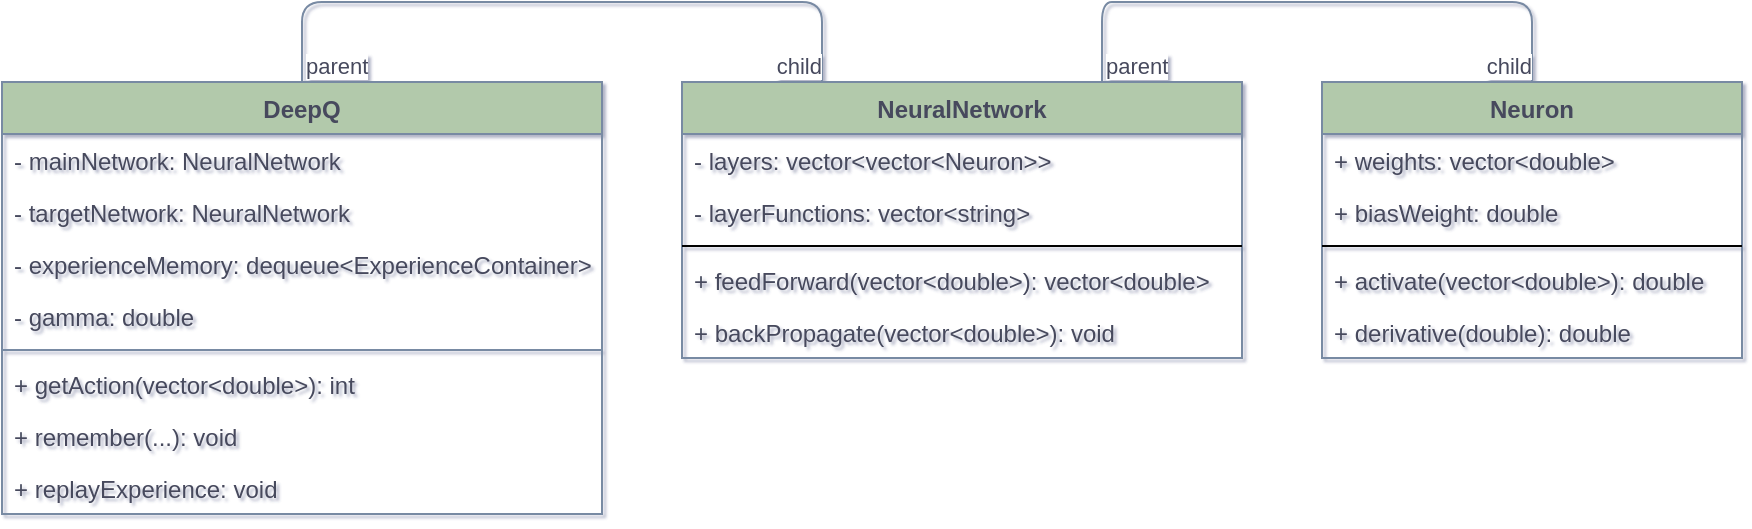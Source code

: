 <mxfile version="17.4.2" type="device"><diagram id="RoXBs8w3FcZrnswpNlQR" name="Page-1"><mxGraphModel dx="1102" dy="857" grid="1" gridSize="10" guides="1" tooltips="1" connect="1" arrows="1" fold="1" page="1" pageScale="1" pageWidth="1169" pageHeight="1654" math="0" shadow="1"><root><mxCell id="0"/><mxCell id="1" parent="0"/><mxCell id="80yqTRW6UVW2Sh8njOJa-1" value="DeepQ" style="swimlane;fontStyle=1;align=center;verticalAlign=top;childLayout=stackLayout;horizontal=1;startSize=26;horizontalStack=0;resizeParent=1;resizeParentMax=0;resizeLast=0;collapsible=1;marginBottom=0;fillColor=#B2C9AB;strokeColor=#788AA3;fontColor=#46495D;" vertex="1" parent="1"><mxGeometry x="80" y="120" width="300" height="216" as="geometry"/></mxCell><mxCell id="80yqTRW6UVW2Sh8njOJa-2" value="- mainNetwork: NeuralNetwork" style="text;strokeColor=none;fillColor=none;align=left;verticalAlign=top;spacingLeft=4;spacingRight=4;overflow=hidden;rotatable=0;points=[[0,0.5],[1,0.5]];portConstraint=eastwest;fontColor=#46495D;" vertex="1" parent="80yqTRW6UVW2Sh8njOJa-1"><mxGeometry y="26" width="300" height="26" as="geometry"/></mxCell><mxCell id="80yqTRW6UVW2Sh8njOJa-5" value="- targetNetwork: NeuralNetwork" style="text;strokeColor=none;fillColor=none;align=left;verticalAlign=top;spacingLeft=4;spacingRight=4;overflow=hidden;rotatable=0;points=[[0,0.5],[1,0.5]];portConstraint=eastwest;rounded=0;sketch=0;fontColor=#46495D;" vertex="1" parent="80yqTRW6UVW2Sh8njOJa-1"><mxGeometry y="52" width="300" height="26" as="geometry"/></mxCell><mxCell id="80yqTRW6UVW2Sh8njOJa-6" value="- experienceMemory: dequeue&lt;ExperienceContainer&gt;" style="text;strokeColor=none;fillColor=none;align=left;verticalAlign=top;spacingLeft=4;spacingRight=4;overflow=hidden;rotatable=0;points=[[0,0.5],[1,0.5]];portConstraint=eastwest;rounded=0;sketch=0;fontColor=#46495D;" vertex="1" parent="80yqTRW6UVW2Sh8njOJa-1"><mxGeometry y="78" width="300" height="26" as="geometry"/></mxCell><mxCell id="80yqTRW6UVW2Sh8njOJa-7" value="- gamma: double" style="text;strokeColor=none;fillColor=none;align=left;verticalAlign=top;spacingLeft=4;spacingRight=4;overflow=hidden;rotatable=0;points=[[0,0.5],[1,0.5]];portConstraint=eastwest;rounded=0;sketch=0;fontColor=#46495D;" vertex="1" parent="80yqTRW6UVW2Sh8njOJa-1"><mxGeometry y="104" width="300" height="26" as="geometry"/></mxCell><mxCell id="80yqTRW6UVW2Sh8njOJa-3" value="" style="line;strokeWidth=1;fillColor=none;align=left;verticalAlign=middle;spacingTop=-1;spacingLeft=3;spacingRight=3;rotatable=0;labelPosition=right;points=[];portConstraint=eastwest;strokeColor=#788AA3;fontColor=#46495D;" vertex="1" parent="80yqTRW6UVW2Sh8njOJa-1"><mxGeometry y="130" width="300" height="8" as="geometry"/></mxCell><mxCell id="80yqTRW6UVW2Sh8njOJa-4" value="+ getAction(vector&lt;double&gt;): int" style="text;strokeColor=none;fillColor=none;align=left;verticalAlign=top;spacingLeft=4;spacingRight=4;overflow=hidden;rotatable=0;points=[[0,0.5],[1,0.5]];portConstraint=eastwest;fontColor=#46495D;" vertex="1" parent="80yqTRW6UVW2Sh8njOJa-1"><mxGeometry y="138" width="300" height="26" as="geometry"/></mxCell><mxCell id="80yqTRW6UVW2Sh8njOJa-8" value="+ remember(...): void" style="text;strokeColor=none;fillColor=none;align=left;verticalAlign=top;spacingLeft=4;spacingRight=4;overflow=hidden;rotatable=0;points=[[0,0.5],[1,0.5]];portConstraint=eastwest;rounded=0;sketch=0;fontColor=#46495D;" vertex="1" parent="80yqTRW6UVW2Sh8njOJa-1"><mxGeometry y="164" width="300" height="26" as="geometry"/></mxCell><mxCell id="80yqTRW6UVW2Sh8njOJa-9" value="+ replayExperience: void" style="text;strokeColor=none;fillColor=none;align=left;verticalAlign=top;spacingLeft=4;spacingRight=4;overflow=hidden;rotatable=0;points=[[0,0.5],[1,0.5]];portConstraint=eastwest;rounded=0;sketch=0;fontColor=#46495D;" vertex="1" parent="80yqTRW6UVW2Sh8njOJa-1"><mxGeometry y="190" width="300" height="26" as="geometry"/></mxCell><mxCell id="80yqTRW6UVW2Sh8njOJa-10" value="NeuralNetwork" style="swimlane;fontStyle=1;align=center;verticalAlign=top;childLayout=stackLayout;horizontal=1;startSize=26;horizontalStack=0;resizeParent=1;resizeParentMax=0;resizeLast=0;collapsible=1;marginBottom=0;rounded=0;sketch=0;fontColor=#46495D;strokeColor=#788AA3;fillColor=#B2C9AB;" vertex="1" parent="1"><mxGeometry x="420" y="120" width="280" height="138" as="geometry"/></mxCell><mxCell id="80yqTRW6UVW2Sh8njOJa-11" value="- layers: vector&lt;vector&lt;Neuron&gt;&gt;" style="text;strokeColor=none;fillColor=none;align=left;verticalAlign=top;spacingLeft=4;spacingRight=4;overflow=hidden;rotatable=0;points=[[0,0.5],[1,0.5]];portConstraint=eastwest;rounded=0;sketch=0;fontColor=#46495D;" vertex="1" parent="80yqTRW6UVW2Sh8njOJa-10"><mxGeometry y="26" width="280" height="26" as="geometry"/></mxCell><mxCell id="80yqTRW6UVW2Sh8njOJa-14" value="- layerFunctions: vector&lt;string&gt;" style="text;strokeColor=none;fillColor=none;align=left;verticalAlign=top;spacingLeft=4;spacingRight=4;overflow=hidden;rotatable=0;points=[[0,0.5],[1,0.5]];portConstraint=eastwest;rounded=0;sketch=0;fontColor=#46495D;" vertex="1" parent="80yqTRW6UVW2Sh8njOJa-10"><mxGeometry y="52" width="280" height="26" as="geometry"/></mxCell><mxCell id="80yqTRW6UVW2Sh8njOJa-12" value="" style="line;strokeWidth=1;fillColor=none;align=left;verticalAlign=middle;spacingTop=-1;spacingLeft=3;spacingRight=3;rotatable=0;labelPosition=right;points=[];portConstraint=eastwest;rounded=0;sketch=0;fontColor=#46495D;" vertex="1" parent="80yqTRW6UVW2Sh8njOJa-10"><mxGeometry y="78" width="280" height="8" as="geometry"/></mxCell><mxCell id="80yqTRW6UVW2Sh8njOJa-13" value="+ feedForward(vector&lt;double&gt;): vector&lt;double&gt;" style="text;strokeColor=none;fillColor=none;align=left;verticalAlign=top;spacingLeft=4;spacingRight=4;overflow=hidden;rotatable=0;points=[[0,0.5],[1,0.5]];portConstraint=eastwest;rounded=0;sketch=0;fontColor=#46495D;" vertex="1" parent="80yqTRW6UVW2Sh8njOJa-10"><mxGeometry y="86" width="280" height="26" as="geometry"/></mxCell><mxCell id="80yqTRW6UVW2Sh8njOJa-15" value="+ backPropagate(vector&lt;double&gt;): void" style="text;strokeColor=none;fillColor=none;align=left;verticalAlign=top;spacingLeft=4;spacingRight=4;overflow=hidden;rotatable=0;points=[[0,0.5],[1,0.5]];portConstraint=eastwest;rounded=0;sketch=0;fontColor=#46495D;" vertex="1" parent="80yqTRW6UVW2Sh8njOJa-10"><mxGeometry y="112" width="280" height="26" as="geometry"/></mxCell><mxCell id="80yqTRW6UVW2Sh8njOJa-16" value="" style="endArrow=none;html=1;edgeStyle=orthogonalEdgeStyle;rounded=1;sketch=0;fontColor=#46495D;strokeColor=#788AA3;fillColor=#B2C9AB;curved=0;exitX=0.5;exitY=0;exitDx=0;exitDy=0;entryX=0.25;entryY=0;entryDx=0;entryDy=0;" edge="1" parent="1" source="80yqTRW6UVW2Sh8njOJa-1" target="80yqTRW6UVW2Sh8njOJa-10"><mxGeometry relative="1" as="geometry"><mxPoint x="160" y="30" as="sourcePoint"/><mxPoint x="320" y="30" as="targetPoint"/><Array as="points"><mxPoint x="230" y="80"/><mxPoint x="490" y="80"/></Array></mxGeometry></mxCell><mxCell id="80yqTRW6UVW2Sh8njOJa-17" value="parent" style="edgeLabel;resizable=0;html=1;align=left;verticalAlign=bottom;rounded=0;sketch=0;fontColor=#46495D;strokeColor=#788AA3;fillColor=#B2C9AB;" connectable="0" vertex="1" parent="80yqTRW6UVW2Sh8njOJa-16"><mxGeometry x="-1" relative="1" as="geometry"/></mxCell><mxCell id="80yqTRW6UVW2Sh8njOJa-18" value="child" style="edgeLabel;resizable=0;html=1;align=right;verticalAlign=bottom;rounded=0;sketch=0;fontColor=#46495D;strokeColor=#788AA3;fillColor=#B2C9AB;" connectable="0" vertex="1" parent="80yqTRW6UVW2Sh8njOJa-16"><mxGeometry x="1" relative="1" as="geometry"/></mxCell><mxCell id="80yqTRW6UVW2Sh8njOJa-19" value="Neuron" style="swimlane;fontStyle=1;align=center;verticalAlign=top;childLayout=stackLayout;horizontal=1;startSize=26;horizontalStack=0;resizeParent=1;resizeParentMax=0;resizeLast=0;collapsible=1;marginBottom=0;rounded=0;sketch=0;fontColor=#46495D;strokeColor=#788AA3;fillColor=#B2C9AB;" vertex="1" parent="1"><mxGeometry x="740" y="120" width="210" height="138" as="geometry"/></mxCell><mxCell id="80yqTRW6UVW2Sh8njOJa-20" value="+ weights: vector&lt;double&gt;" style="text;strokeColor=none;fillColor=none;align=left;verticalAlign=top;spacingLeft=4;spacingRight=4;overflow=hidden;rotatable=0;points=[[0,0.5],[1,0.5]];portConstraint=eastwest;rounded=0;sketch=0;fontColor=#46495D;" vertex="1" parent="80yqTRW6UVW2Sh8njOJa-19"><mxGeometry y="26" width="210" height="26" as="geometry"/></mxCell><mxCell id="80yqTRW6UVW2Sh8njOJa-24" value="+ biasWeight: double" style="text;strokeColor=none;fillColor=none;align=left;verticalAlign=top;spacingLeft=4;spacingRight=4;overflow=hidden;rotatable=0;points=[[0,0.5],[1,0.5]];portConstraint=eastwest;rounded=0;sketch=0;fontColor=#46495D;" vertex="1" parent="80yqTRW6UVW2Sh8njOJa-19"><mxGeometry y="52" width="210" height="26" as="geometry"/></mxCell><mxCell id="80yqTRW6UVW2Sh8njOJa-21" value="" style="line;strokeWidth=1;fillColor=none;align=left;verticalAlign=middle;spacingTop=-1;spacingLeft=3;spacingRight=3;rotatable=0;labelPosition=right;points=[];portConstraint=eastwest;rounded=0;sketch=0;fontColor=#46495D;" vertex="1" parent="80yqTRW6UVW2Sh8njOJa-19"><mxGeometry y="78" width="210" height="8" as="geometry"/></mxCell><mxCell id="80yqTRW6UVW2Sh8njOJa-22" value="+ activate(vector&lt;double&gt;): double" style="text;strokeColor=none;fillColor=none;align=left;verticalAlign=top;spacingLeft=4;spacingRight=4;overflow=hidden;rotatable=0;points=[[0,0.5],[1,0.5]];portConstraint=eastwest;rounded=0;sketch=0;fontColor=#46495D;" vertex="1" parent="80yqTRW6UVW2Sh8njOJa-19"><mxGeometry y="86" width="210" height="26" as="geometry"/></mxCell><mxCell id="80yqTRW6UVW2Sh8njOJa-26" value="+ derivative(double): double" style="text;strokeColor=none;fillColor=none;align=left;verticalAlign=top;spacingLeft=4;spacingRight=4;overflow=hidden;rotatable=0;points=[[0,0.5],[1,0.5]];portConstraint=eastwest;rounded=0;sketch=0;fontColor=#46495D;" vertex="1" parent="80yqTRW6UVW2Sh8njOJa-19"><mxGeometry y="112" width="210" height="26" as="geometry"/></mxCell><mxCell id="80yqTRW6UVW2Sh8njOJa-27" value="" style="endArrow=none;html=1;edgeStyle=orthogonalEdgeStyle;rounded=1;sketch=0;fontColor=#46495D;strokeColor=#788AA3;fillColor=#B2C9AB;curved=0;exitX=0.75;exitY=0;exitDx=0;exitDy=0;entryX=0.5;entryY=0;entryDx=0;entryDy=0;" edge="1" parent="1" source="80yqTRW6UVW2Sh8njOJa-10" target="80yqTRW6UVW2Sh8njOJa-19"><mxGeometry relative="1" as="geometry"><mxPoint x="660" y="50" as="sourcePoint"/><mxPoint x="820" y="50" as="targetPoint"/><Array as="points"><mxPoint x="640" y="80"/><mxPoint x="855" y="80"/></Array></mxGeometry></mxCell><mxCell id="80yqTRW6UVW2Sh8njOJa-28" value="parent" style="edgeLabel;resizable=0;html=1;align=left;verticalAlign=bottom;rounded=0;sketch=0;fontColor=#46495D;strokeColor=#788AA3;fillColor=#B2C9AB;" connectable="0" vertex="1" parent="80yqTRW6UVW2Sh8njOJa-27"><mxGeometry x="-1" relative="1" as="geometry"/></mxCell><mxCell id="80yqTRW6UVW2Sh8njOJa-29" value="child" style="edgeLabel;resizable=0;html=1;align=right;verticalAlign=bottom;rounded=0;sketch=0;fontColor=#46495D;strokeColor=#788AA3;fillColor=#B2C9AB;" connectable="0" vertex="1" parent="80yqTRW6UVW2Sh8njOJa-27"><mxGeometry x="1" relative="1" as="geometry"/></mxCell></root></mxGraphModel></diagram></mxfile>